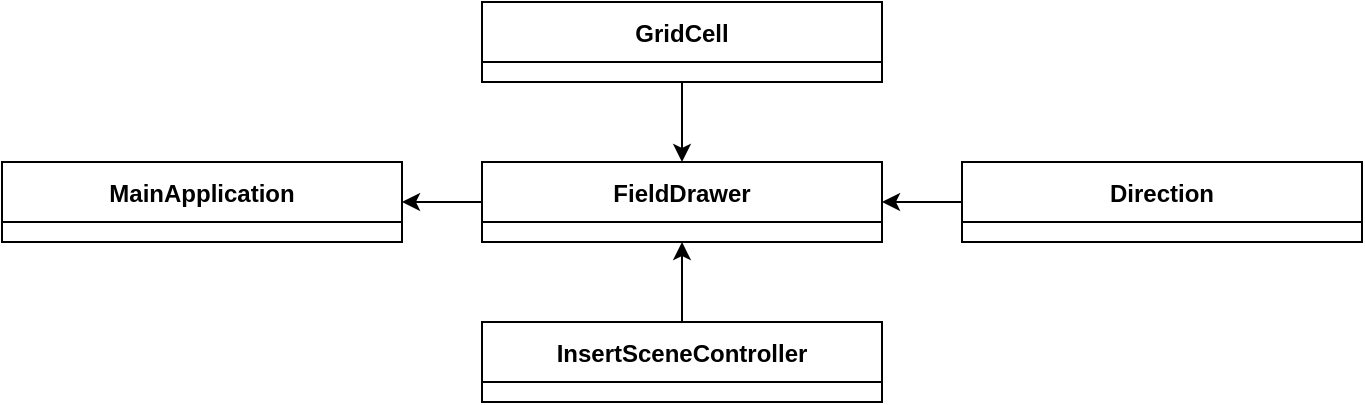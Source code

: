 <mxfile version="20.5.3" type="device"><diagram id="8bPZN3Y6Rucdc2wZNbFL" name="Page-1"><mxGraphModel dx="722" dy="525" grid="1" gridSize="10" guides="1" tooltips="1" connect="1" arrows="1" fold="1" page="1" pageScale="1" pageWidth="827" pageHeight="1169" math="0" shadow="0"><root><mxCell id="0"/><mxCell id="1" parent="0"/><mxCell id="St8PyStA7wkTAx86cY4b-14" value="MainApplication" style="swimlane;startSize=30;" vertex="1" parent="1"><mxGeometry x="280" y="200" width="200" height="40" as="geometry"/></mxCell><mxCell id="St8PyStA7wkTAx86cY4b-21" style="edgeStyle=orthogonalEdgeStyle;rounded=0;orthogonalLoop=1;jettySize=auto;html=1;" edge="1" parent="1" source="St8PyStA7wkTAx86cY4b-15" target="St8PyStA7wkTAx86cY4b-18"><mxGeometry relative="1" as="geometry"/></mxCell><mxCell id="St8PyStA7wkTAx86cY4b-15" value="InsertSceneController" style="swimlane;startSize=30;" vertex="1" parent="1"><mxGeometry x="520" y="280" width="200" height="40" as="geometry"/></mxCell><mxCell id="St8PyStA7wkTAx86cY4b-23" style="edgeStyle=orthogonalEdgeStyle;rounded=0;orthogonalLoop=1;jettySize=auto;html=1;entryX=1;entryY=0.5;entryDx=0;entryDy=0;" edge="1" parent="1" source="St8PyStA7wkTAx86cY4b-16" target="St8PyStA7wkTAx86cY4b-18"><mxGeometry relative="1" as="geometry"/></mxCell><mxCell id="St8PyStA7wkTAx86cY4b-16" value="Direction" style="swimlane;startSize=30;" vertex="1" parent="1"><mxGeometry x="760" y="200" width="200" height="40" as="geometry"/></mxCell><mxCell id="St8PyStA7wkTAx86cY4b-22" style="edgeStyle=orthogonalEdgeStyle;rounded=0;orthogonalLoop=1;jettySize=auto;html=1;entryX=0.5;entryY=0;entryDx=0;entryDy=0;endArrow=classic;endFill=1;" edge="1" parent="1" source="St8PyStA7wkTAx86cY4b-17" target="St8PyStA7wkTAx86cY4b-18"><mxGeometry relative="1" as="geometry"><Array as="points"><mxPoint x="620" y="180"/><mxPoint x="620" y="180"/></Array></mxGeometry></mxCell><mxCell id="St8PyStA7wkTAx86cY4b-17" value="GridCell" style="swimlane;startSize=30;" vertex="1" parent="1"><mxGeometry x="520" y="120" width="200" height="40" as="geometry"/></mxCell><mxCell id="St8PyStA7wkTAx86cY4b-20" style="edgeStyle=orthogonalEdgeStyle;rounded=0;orthogonalLoop=1;jettySize=auto;html=1;" edge="1" parent="1" source="St8PyStA7wkTAx86cY4b-18" target="St8PyStA7wkTAx86cY4b-14"><mxGeometry relative="1" as="geometry"/></mxCell><mxCell id="St8PyStA7wkTAx86cY4b-18" value="FieldDrawer" style="swimlane;startSize=30;" vertex="1" parent="1"><mxGeometry x="520" y="200" width="200" height="40" as="geometry"/></mxCell></root></mxGraphModel></diagram></mxfile>